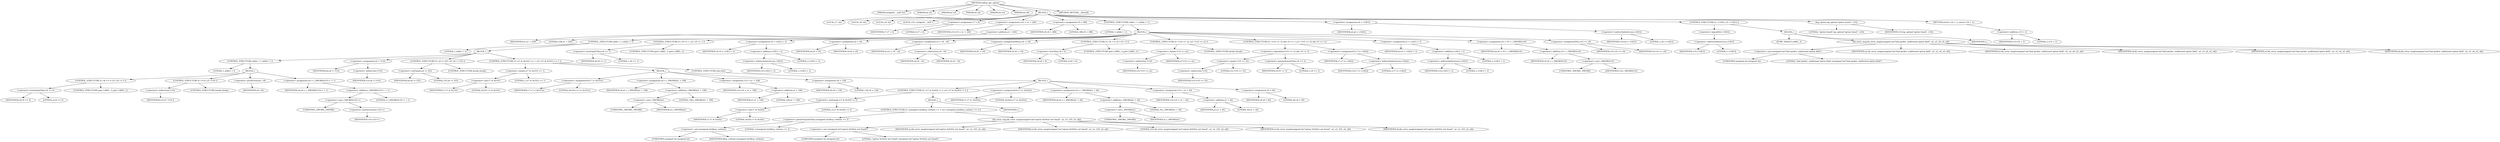 digraph udhcp_get_option {  
"1000105" [label = "(METHOD,udhcp_get_option)" ]
"1000106" [label = "(PARAM,unsigned __int8 *a1)" ]
"1000107" [label = "(PARAM,int a2)" ]
"1000108" [label = "(PARAM,int a3)" ]
"1000109" [label = "(PARAM,int a4)" ]
"1000110" [label = "(PARAM,int a5)" ]
"1000111" [label = "(PARAM,int a6)" ]
"1000112" [label = "(BLOCK,,)" ]
"1000113" [label = "(LOCAL,v7: int)" ]
"1000114" [label = "(LOCAL,v8: int)" ]
"1000115" [label = "(LOCAL,v9: int)" ]
"1000116" [label = "(LOCAL,v10: unsigned __int8 *)" ]
"1000117" [label = "(<operator>.assignment,v7 = 0)" ]
"1000118" [label = "(IDENTIFIER,v7,v7 = 0)" ]
"1000119" [label = "(LITERAL,0,v7 = 0)" ]
"1000120" [label = "(<operator>.assignment,v10 = a1 + 240)" ]
"1000121" [label = "(IDENTIFIER,v10,v10 = a1 + 240)" ]
"1000122" [label = "(<operator>.addition,a1 + 240)" ]
"1000123" [label = "(IDENTIFIER,a1,a1 + 240)" ]
"1000124" [label = "(LITERAL,240,a1 + 240)" ]
"1000125" [label = "(<operator>.assignment,v8 = 388)" ]
"1000126" [label = "(IDENTIFIER,v8,v8 = 388)" ]
"1000127" [label = "(LITERAL,388,v8 = 388)" ]
"1000128" [label = "(CONTROL_STRUCTURE,while ( 1 ),while ( 1 ))" ]
"1000129" [label = "(LITERAL,1,while ( 1 ))" ]
"1000130" [label = "(BLOCK,,)" ]
"1000131" [label = "(CONTROL_STRUCTURE,while ( 1 ),while ( 1 ))" ]
"1000132" [label = "(LITERAL,1,while ( 1 ))" ]
"1000133" [label = "(BLOCK,,)" ]
"1000134" [label = "(CONTROL_STRUCTURE,while ( 1 ),while ( 1 ))" ]
"1000135" [label = "(LITERAL,1,while ( 1 ))" ]
"1000136" [label = "(BLOCK,,)" ]
"1000137" [label = "(CONTROL_STRUCTURE,if ( v8 <= 0 ),if ( v8 <= 0 ))" ]
"1000138" [label = "(<operator>.lessEqualsThan,v8 <= 0)" ]
"1000139" [label = "(IDENTIFIER,v8,v8 <= 0)" ]
"1000140" [label = "(LITERAL,0,v8 <= 0)" ]
"1000141" [label = "(CONTROL_STRUCTURE,goto LABEL_3;,goto LABEL_3;)" ]
"1000142" [label = "(CONTROL_STRUCTURE,if ( *v10 ),if ( *v10 ))" ]
"1000143" [label = "(<operator>.indirection,*v10)" ]
"1000144" [label = "(IDENTIFIER,v10,if ( *v10 ))" ]
"1000145" [label = "(CONTROL_STRUCTURE,break;,break;)" ]
"1000146" [label = "(<operator>.preDecrement,--v8)" ]
"1000147" [label = "(IDENTIFIER,v8,--v8)" ]
"1000148" [label = "(<operator>.assignment,a4 = (_DWORD)v10++ + 1)" ]
"1000149" [label = "(IDENTIFIER,a4,a4 = (_DWORD)v10++ + 1)" ]
"1000150" [label = "(<operator>.addition,(_DWORD)v10++ + 1)" ]
"1000151" [label = "(<operator>.cast,(_DWORD)v10++)" ]
"1000152" [label = "(UNKNOWN,_DWORD,_DWORD)" ]
"1000153" [label = "(<operator>.postIncrement,v10++)" ]
"1000154" [label = "(IDENTIFIER,v10,v10++)" ]
"1000155" [label = "(LITERAL,1,(_DWORD)v10++ + 1)" ]
"1000156" [label = "(<operator>.assignment,a4 = *v10)" ]
"1000157" [label = "(IDENTIFIER,a4,a4 = *v10)" ]
"1000158" [label = "(<operator>.indirection,*v10)" ]
"1000159" [label = "(IDENTIFIER,v10,a4 = *v10)" ]
"1000160" [label = "(CONTROL_STRUCTURE,if ( a4 != 255 ),if ( a4 != 255 ))" ]
"1000161" [label = "(<operator>.notEquals,a4 != 255)" ]
"1000162" [label = "(IDENTIFIER,a4,a4 != 255)" ]
"1000163" [label = "(LITERAL,255,a4 != 255)" ]
"1000164" [label = "(CONTROL_STRUCTURE,break;,break;)" ]
"1000165" [label = "(CONTROL_STRUCTURE,if ( (v7 & 0x101) == 1 ),if ( (v7 & 0x101) == 1 ))" ]
"1000166" [label = "(<operator>.equals,(v7 & 0x101) == 1)" ]
"1000167" [label = "(<operator>.and,v7 & 0x101)" ]
"1000168" [label = "(IDENTIFIER,v7,v7 & 0x101)" ]
"1000169" [label = "(LITERAL,0x101,v7 & 0x101)" ]
"1000170" [label = "(LITERAL,1,(v7 & 0x101) == 1)" ]
"1000171" [label = "(BLOCK,,)" ]
"1000172" [label = "(<operators>.assignmentOr,v7 |= 0x101u)" ]
"1000173" [label = "(IDENTIFIER,v7,v7 |= 0x101u)" ]
"1000174" [label = "(LITERAL,0x101u,v7 |= 0x101u)" ]
"1000175" [label = "(<operator>.assignment,a4 = (_DWORD)a1 + 108)" ]
"1000176" [label = "(IDENTIFIER,a4,a4 = (_DWORD)a1 + 108)" ]
"1000177" [label = "(<operator>.addition,(_DWORD)a1 + 108)" ]
"1000178" [label = "(<operator>.cast,(_DWORD)a1)" ]
"1000179" [label = "(UNKNOWN,_DWORD,_DWORD)" ]
"1000180" [label = "(IDENTIFIER,a1,(_DWORD)a1)" ]
"1000181" [label = "(LITERAL,108,(_DWORD)a1 + 108)" ]
"1000182" [label = "(<operator>.assignment,v10 = a1 + 108)" ]
"1000183" [label = "(IDENTIFIER,v10,v10 = a1 + 108)" ]
"1000184" [label = "(<operator>.addition,a1 + 108)" ]
"1000185" [label = "(IDENTIFIER,a1,a1 + 108)" ]
"1000186" [label = "(LITERAL,108,a1 + 108)" ]
"1000187" [label = "(<operator>.assignment,v8 = 128)" ]
"1000188" [label = "(IDENTIFIER,v8,v8 = 128)" ]
"1000189" [label = "(LITERAL,128,v8 = 128)" ]
"1000190" [label = "(CONTROL_STRUCTURE,else,else)" ]
"1000191" [label = "(BLOCK,,)" ]
"1000192" [label = "(CONTROL_STRUCTURE,if ( (v7 & 0x202) != 2 ),if ( (v7 & 0x202) != 2 ))" ]
"1000193" [label = "(<operator>.notEquals,(v7 & 0x202) != 2)" ]
"1000194" [label = "(<operator>.and,v7 & 0x202)" ]
"1000195" [label = "(IDENTIFIER,v7,v7 & 0x202)" ]
"1000196" [label = "(LITERAL,0x202,v7 & 0x202)" ]
"1000197" [label = "(LITERAL,2,(v7 & 0x202) != 2)" ]
"1000198" [label = "(BLOCK,,)" ]
"1000199" [label = "(CONTROL_STRUCTURE,if ( (unsigned int)dhcp_verbose >= 3 ),if ( (unsigned int)dhcp_verbose >= 3 ))" ]
"1000200" [label = "(<operator>.greaterEqualsThan,(unsigned int)dhcp_verbose >= 3)" ]
"1000201" [label = "(<operator>.cast,(unsigned int)dhcp_verbose)" ]
"1000202" [label = "(UNKNOWN,unsigned int,unsigned int)" ]
"1000203" [label = "(IDENTIFIER,dhcp_verbose,(unsigned int)dhcp_verbose)" ]
"1000204" [label = "(LITERAL,3,(unsigned int)dhcp_verbose >= 3)" ]
"1000205" [label = "(bb_error_msg,bb_error_msg((unsigned int)\"option 0x%02x not found\", a2, a3, 255, a5, a6))" ]
"1000206" [label = "(<operator>.cast,(unsigned int)\"option 0x%02x not found\")" ]
"1000207" [label = "(UNKNOWN,unsigned int,unsigned int)" ]
"1000208" [label = "(LITERAL,\"option 0x%02x not found\",(unsigned int)\"option 0x%02x not found\")" ]
"1000209" [label = "(IDENTIFIER,a2,bb_error_msg((unsigned int)\"option 0x%02x not found\", a2, a3, 255, a5, a6))" ]
"1000210" [label = "(IDENTIFIER,a3,bb_error_msg((unsigned int)\"option 0x%02x not found\", a2, a3, 255, a5, a6))" ]
"1000211" [label = "(LITERAL,255,bb_error_msg((unsigned int)\"option 0x%02x not found\", a2, a3, 255, a5, a6))" ]
"1000212" [label = "(IDENTIFIER,a5,bb_error_msg((unsigned int)\"option 0x%02x not found\", a2, a3, 255, a5, a6))" ]
"1000213" [label = "(IDENTIFIER,a6,bb_error_msg((unsigned int)\"option 0x%02x not found\", a2, a3, 255, a5, a6))" ]
"1000214" [label = "(IDENTIFIER,L,)" ]
"1000215" [label = "(<operators>.assignmentOr,v7 |= 0x202u)" ]
"1000216" [label = "(IDENTIFIER,v7,v7 |= 0x202u)" ]
"1000217" [label = "(LITERAL,0x202u,v7 |= 0x202u)" ]
"1000218" [label = "(<operator>.assignment,a4 = (_DWORD)a1 + 44)" ]
"1000219" [label = "(IDENTIFIER,a4,a4 = (_DWORD)a1 + 44)" ]
"1000220" [label = "(<operator>.addition,(_DWORD)a1 + 44)" ]
"1000221" [label = "(<operator>.cast,(_DWORD)a1)" ]
"1000222" [label = "(UNKNOWN,_DWORD,_DWORD)" ]
"1000223" [label = "(IDENTIFIER,a1,(_DWORD)a1)" ]
"1000224" [label = "(LITERAL,44,(_DWORD)a1 + 44)" ]
"1000225" [label = "(<operator>.assignment,v10 = a1 + 44)" ]
"1000226" [label = "(IDENTIFIER,v10,v10 = a1 + 44)" ]
"1000227" [label = "(<operator>.addition,a1 + 44)" ]
"1000228" [label = "(IDENTIFIER,a1,a1 + 44)" ]
"1000229" [label = "(LITERAL,44,a1 + 44)" ]
"1000230" [label = "(<operator>.assignment,v8 = 64)" ]
"1000231" [label = "(IDENTIFIER,v8,v8 = 64)" ]
"1000232" [label = "(LITERAL,64,v8 = 64)" ]
"1000233" [label = "(CONTROL_STRUCTURE,if ( v8 <= 1 ),if ( v8 <= 1 ))" ]
"1000234" [label = "(<operator>.lessEqualsThan,v8 <= 1)" ]
"1000235" [label = "(IDENTIFIER,v8,v8 <= 1)" ]
"1000236" [label = "(LITERAL,1,v8 <= 1)" ]
"1000237" [label = "(CONTROL_STRUCTURE,goto LABEL_3;,goto LABEL_3;)" ]
"1000238" [label = "(<operator>.assignment,v9 = v10[1] + 2)" ]
"1000239" [label = "(IDENTIFIER,v9,v9 = v10[1] + 2)" ]
"1000240" [label = "(<operator>.addition,v10[1] + 2)" ]
"1000241" [label = "(<operator>.indirectIndexAccess,v10[1])" ]
"1000242" [label = "(IDENTIFIER,v10,v10[1] + 2)" ]
"1000243" [label = "(LITERAL,1,v10[1] + 2)" ]
"1000244" [label = "(LITERAL,2,v10[1] + 2)" ]
"1000245" [label = "(<operator>.assignment,a4 = v9)" ]
"1000246" [label = "(IDENTIFIER,a4,a4 = v9)" ]
"1000247" [label = "(IDENTIFIER,v9,a4 = v9)" ]
"1000248" [label = "(<operator>.assignment,a3 = v8 - v9)" ]
"1000249" [label = "(IDENTIFIER,a3,a3 = v8 - v9)" ]
"1000250" [label = "(<operator>.subtraction,v8 - v9)" ]
"1000251" [label = "(IDENTIFIER,v8,v8 - v9)" ]
"1000252" [label = "(IDENTIFIER,v9,v8 - v9)" ]
"1000253" [label = "(<operator>.assignmentMinus,v8 -= v9)" ]
"1000254" [label = "(IDENTIFIER,v8,v8 -= v9)" ]
"1000255" [label = "(IDENTIFIER,v9,v8 -= v9)" ]
"1000256" [label = "(CONTROL_STRUCTURE,if ( v8 < 0 ),if ( v8 < 0 ))" ]
"1000257" [label = "(<operator>.lessThan,v8 < 0)" ]
"1000258" [label = "(IDENTIFIER,v8,v8 < 0)" ]
"1000259" [label = "(LITERAL,0,v8 < 0)" ]
"1000260" [label = "(CONTROL_STRUCTURE,goto LABEL_3;,goto LABEL_3;)" ]
"1000261" [label = "(CONTROL_STRUCTURE,if ( *v10 == a2 ),if ( *v10 == a2 ))" ]
"1000262" [label = "(<operator>.equals,*v10 == a2)" ]
"1000263" [label = "(<operator>.indirection,*v10)" ]
"1000264" [label = "(IDENTIFIER,v10,*v10 == a2)" ]
"1000265" [label = "(IDENTIFIER,a2,*v10 == a2)" ]
"1000266" [label = "(CONTROL_STRUCTURE,break;,break;)" ]
"1000267" [label = "(CONTROL_STRUCTURE,if ( *v10 == 52 && v9 >= 3 ),if ( *v10 == 52 && v9 >= 3 ))" ]
"1000268" [label = "(<operator>.logicalAnd,*v10 == 52 && v9 >= 3)" ]
"1000269" [label = "(<operator>.equals,*v10 == 52)" ]
"1000270" [label = "(<operator>.indirection,*v10)" ]
"1000271" [label = "(IDENTIFIER,v10,*v10 == 52)" ]
"1000272" [label = "(LITERAL,52,*v10 == 52)" ]
"1000273" [label = "(<operator>.greaterEqualsThan,v9 >= 3)" ]
"1000274" [label = "(IDENTIFIER,v9,v9 >= 3)" ]
"1000275" [label = "(LITERAL,3,v9 >= 3)" ]
"1000276" [label = "(<operators>.assignmentOr,v7 |= v10[2])" ]
"1000277" [label = "(IDENTIFIER,v7,v7 |= v10[2])" ]
"1000278" [label = "(<operator>.indirectIndexAccess,v10[2])" ]
"1000279" [label = "(IDENTIFIER,v10,v7 |= v10[2])" ]
"1000280" [label = "(LITERAL,2,v7 |= v10[2])" ]
"1000281" [label = "(<operator>.assignment,a3 = v10[1] + 2)" ]
"1000282" [label = "(IDENTIFIER,a3,a3 = v10[1] + 2)" ]
"1000283" [label = "(<operator>.addition,v10[1] + 2)" ]
"1000284" [label = "(<operator>.indirectIndexAccess,v10[1])" ]
"1000285" [label = "(IDENTIFIER,v10,v10[1] + 2)" ]
"1000286" [label = "(LITERAL,1,v10[1] + 2)" ]
"1000287" [label = "(LITERAL,2,v10[1] + 2)" ]
"1000288" [label = "(<operator>.assignment,a4 = v9 + (_DWORD)v10)" ]
"1000289" [label = "(IDENTIFIER,a4,a4 = v9 + (_DWORD)v10)" ]
"1000290" [label = "(<operator>.addition,v9 + (_DWORD)v10)" ]
"1000291" [label = "(IDENTIFIER,v9,v9 + (_DWORD)v10)" ]
"1000292" [label = "(<operator>.cast,(_DWORD)v10)" ]
"1000293" [label = "(UNKNOWN,_DWORD,_DWORD)" ]
"1000294" [label = "(IDENTIFIER,v10,(_DWORD)v10)" ]
"1000295" [label = "(<operator>.assignmentPlus,v10 += v9)" ]
"1000296" [label = "(IDENTIFIER,v10,v10 += v9)" ]
"1000297" [label = "(IDENTIFIER,v9,v10 += v9)" ]
"1000298" [label = "(<operator>.assignment,a4 = v10[1])" ]
"1000299" [label = "(IDENTIFIER,a4,a4 = v10[1])" ]
"1000300" [label = "(<operator>.indirectIndexAccess,v10[1])" ]
"1000301" [label = "(IDENTIFIER,v10,a4 = v10[1])" ]
"1000302" [label = "(LITERAL,1,a4 = v10[1])" ]
"1000303" [label = "(CONTROL_STRUCTURE,if ( !v10[1] ),if ( !v10[1] ))" ]
"1000304" [label = "(<operator>.logicalNot,!v10[1])" ]
"1000305" [label = "(<operator>.indirectIndexAccess,v10[1])" ]
"1000306" [label = "(IDENTIFIER,v10,!v10[1])" ]
"1000307" [label = "(LITERAL,1,!v10[1])" ]
"1000308" [label = "(BLOCK,,)" ]
"1000309" [label = "(JUMP_TARGET,LABEL_3)" ]
"1000310" [label = "(bb_error_msg,bb_error_msg((unsigned int)\"bad packet, malformed option field\", a2, a3, a4, a5, a6))" ]
"1000311" [label = "(<operator>.cast,(unsigned int)\"bad packet, malformed option field\")" ]
"1000312" [label = "(UNKNOWN,unsigned int,unsigned int)" ]
"1000313" [label = "(LITERAL,\"bad packet, malformed option field\",(unsigned int)\"bad packet, malformed option field\")" ]
"1000314" [label = "(IDENTIFIER,a2,bb_error_msg((unsigned int)\"bad packet, malformed option field\", a2, a3, a4, a5, a6))" ]
"1000315" [label = "(IDENTIFIER,a3,bb_error_msg((unsigned int)\"bad packet, malformed option field\", a2, a3, a4, a5, a6))" ]
"1000316" [label = "(IDENTIFIER,a4,bb_error_msg((unsigned int)\"bad packet, malformed option field\", a2, a3, a4, a5, a6))" ]
"1000317" [label = "(IDENTIFIER,a5,bb_error_msg((unsigned int)\"bad packet, malformed option field\", a2, a3, a4, a5, a6))" ]
"1000318" [label = "(IDENTIFIER,a6,bb_error_msg((unsigned int)\"bad packet, malformed option field\", a2, a3, a4, a5, a6))" ]
"1000319" [label = "(IDENTIFIER,L,)" ]
"1000320" [label = "(log_option,log_option(\"option found\", v10))" ]
"1000321" [label = "(LITERAL,\"option found\",log_option(\"option found\", v10))" ]
"1000322" [label = "(IDENTIFIER,v10,log_option(\"option found\", v10))" ]
"1000323" [label = "(RETURN,return v10 + 2;,return v10 + 2;)" ]
"1000324" [label = "(<operator>.addition,v10 + 2)" ]
"1000325" [label = "(IDENTIFIER,v10,v10 + 2)" ]
"1000326" [label = "(LITERAL,2,v10 + 2)" ]
"1000327" [label = "(METHOD_RETURN,__fastcall)" ]
  "1000105" -> "1000106" 
  "1000105" -> "1000107" 
  "1000105" -> "1000108" 
  "1000105" -> "1000109" 
  "1000105" -> "1000110" 
  "1000105" -> "1000111" 
  "1000105" -> "1000112" 
  "1000105" -> "1000327" 
  "1000112" -> "1000113" 
  "1000112" -> "1000114" 
  "1000112" -> "1000115" 
  "1000112" -> "1000116" 
  "1000112" -> "1000117" 
  "1000112" -> "1000120" 
  "1000112" -> "1000125" 
  "1000112" -> "1000128" 
  "1000112" -> "1000298" 
  "1000112" -> "1000303" 
  "1000112" -> "1000320" 
  "1000112" -> "1000323" 
  "1000117" -> "1000118" 
  "1000117" -> "1000119" 
  "1000120" -> "1000121" 
  "1000120" -> "1000122" 
  "1000122" -> "1000123" 
  "1000122" -> "1000124" 
  "1000125" -> "1000126" 
  "1000125" -> "1000127" 
  "1000128" -> "1000129" 
  "1000128" -> "1000130" 
  "1000130" -> "1000131" 
  "1000130" -> "1000233" 
  "1000130" -> "1000238" 
  "1000130" -> "1000245" 
  "1000130" -> "1000248" 
  "1000130" -> "1000253" 
  "1000130" -> "1000256" 
  "1000130" -> "1000261" 
  "1000130" -> "1000267" 
  "1000130" -> "1000281" 
  "1000130" -> "1000288" 
  "1000130" -> "1000295" 
  "1000131" -> "1000132" 
  "1000131" -> "1000133" 
  "1000133" -> "1000134" 
  "1000133" -> "1000156" 
  "1000133" -> "1000160" 
  "1000133" -> "1000165" 
  "1000134" -> "1000135" 
  "1000134" -> "1000136" 
  "1000136" -> "1000137" 
  "1000136" -> "1000142" 
  "1000136" -> "1000146" 
  "1000136" -> "1000148" 
  "1000137" -> "1000138" 
  "1000137" -> "1000141" 
  "1000138" -> "1000139" 
  "1000138" -> "1000140" 
  "1000142" -> "1000143" 
  "1000142" -> "1000145" 
  "1000143" -> "1000144" 
  "1000146" -> "1000147" 
  "1000148" -> "1000149" 
  "1000148" -> "1000150" 
  "1000150" -> "1000151" 
  "1000150" -> "1000155" 
  "1000151" -> "1000152" 
  "1000151" -> "1000153" 
  "1000153" -> "1000154" 
  "1000156" -> "1000157" 
  "1000156" -> "1000158" 
  "1000158" -> "1000159" 
  "1000160" -> "1000161" 
  "1000160" -> "1000164" 
  "1000161" -> "1000162" 
  "1000161" -> "1000163" 
  "1000165" -> "1000166" 
  "1000165" -> "1000171" 
  "1000165" -> "1000190" 
  "1000166" -> "1000167" 
  "1000166" -> "1000170" 
  "1000167" -> "1000168" 
  "1000167" -> "1000169" 
  "1000171" -> "1000172" 
  "1000171" -> "1000175" 
  "1000171" -> "1000182" 
  "1000171" -> "1000187" 
  "1000172" -> "1000173" 
  "1000172" -> "1000174" 
  "1000175" -> "1000176" 
  "1000175" -> "1000177" 
  "1000177" -> "1000178" 
  "1000177" -> "1000181" 
  "1000178" -> "1000179" 
  "1000178" -> "1000180" 
  "1000182" -> "1000183" 
  "1000182" -> "1000184" 
  "1000184" -> "1000185" 
  "1000184" -> "1000186" 
  "1000187" -> "1000188" 
  "1000187" -> "1000189" 
  "1000190" -> "1000191" 
  "1000191" -> "1000192" 
  "1000191" -> "1000215" 
  "1000191" -> "1000218" 
  "1000191" -> "1000225" 
  "1000191" -> "1000230" 
  "1000192" -> "1000193" 
  "1000192" -> "1000198" 
  "1000193" -> "1000194" 
  "1000193" -> "1000197" 
  "1000194" -> "1000195" 
  "1000194" -> "1000196" 
  "1000198" -> "1000199" 
  "1000198" -> "1000214" 
  "1000199" -> "1000200" 
  "1000199" -> "1000205" 
  "1000200" -> "1000201" 
  "1000200" -> "1000204" 
  "1000201" -> "1000202" 
  "1000201" -> "1000203" 
  "1000205" -> "1000206" 
  "1000205" -> "1000209" 
  "1000205" -> "1000210" 
  "1000205" -> "1000211" 
  "1000205" -> "1000212" 
  "1000205" -> "1000213" 
  "1000206" -> "1000207" 
  "1000206" -> "1000208" 
  "1000215" -> "1000216" 
  "1000215" -> "1000217" 
  "1000218" -> "1000219" 
  "1000218" -> "1000220" 
  "1000220" -> "1000221" 
  "1000220" -> "1000224" 
  "1000221" -> "1000222" 
  "1000221" -> "1000223" 
  "1000225" -> "1000226" 
  "1000225" -> "1000227" 
  "1000227" -> "1000228" 
  "1000227" -> "1000229" 
  "1000230" -> "1000231" 
  "1000230" -> "1000232" 
  "1000233" -> "1000234" 
  "1000233" -> "1000237" 
  "1000234" -> "1000235" 
  "1000234" -> "1000236" 
  "1000238" -> "1000239" 
  "1000238" -> "1000240" 
  "1000240" -> "1000241" 
  "1000240" -> "1000244" 
  "1000241" -> "1000242" 
  "1000241" -> "1000243" 
  "1000245" -> "1000246" 
  "1000245" -> "1000247" 
  "1000248" -> "1000249" 
  "1000248" -> "1000250" 
  "1000250" -> "1000251" 
  "1000250" -> "1000252" 
  "1000253" -> "1000254" 
  "1000253" -> "1000255" 
  "1000256" -> "1000257" 
  "1000256" -> "1000260" 
  "1000257" -> "1000258" 
  "1000257" -> "1000259" 
  "1000261" -> "1000262" 
  "1000261" -> "1000266" 
  "1000262" -> "1000263" 
  "1000262" -> "1000265" 
  "1000263" -> "1000264" 
  "1000267" -> "1000268" 
  "1000267" -> "1000276" 
  "1000268" -> "1000269" 
  "1000268" -> "1000273" 
  "1000269" -> "1000270" 
  "1000269" -> "1000272" 
  "1000270" -> "1000271" 
  "1000273" -> "1000274" 
  "1000273" -> "1000275" 
  "1000276" -> "1000277" 
  "1000276" -> "1000278" 
  "1000278" -> "1000279" 
  "1000278" -> "1000280" 
  "1000281" -> "1000282" 
  "1000281" -> "1000283" 
  "1000283" -> "1000284" 
  "1000283" -> "1000287" 
  "1000284" -> "1000285" 
  "1000284" -> "1000286" 
  "1000288" -> "1000289" 
  "1000288" -> "1000290" 
  "1000290" -> "1000291" 
  "1000290" -> "1000292" 
  "1000292" -> "1000293" 
  "1000292" -> "1000294" 
  "1000295" -> "1000296" 
  "1000295" -> "1000297" 
  "1000298" -> "1000299" 
  "1000298" -> "1000300" 
  "1000300" -> "1000301" 
  "1000300" -> "1000302" 
  "1000303" -> "1000304" 
  "1000303" -> "1000308" 
  "1000304" -> "1000305" 
  "1000305" -> "1000306" 
  "1000305" -> "1000307" 
  "1000308" -> "1000309" 
  "1000308" -> "1000310" 
  "1000308" -> "1000319" 
  "1000310" -> "1000311" 
  "1000310" -> "1000314" 
  "1000310" -> "1000315" 
  "1000310" -> "1000316" 
  "1000310" -> "1000317" 
  "1000310" -> "1000318" 
  "1000311" -> "1000312" 
  "1000311" -> "1000313" 
  "1000320" -> "1000321" 
  "1000320" -> "1000322" 
  "1000323" -> "1000324" 
  "1000324" -> "1000325" 
  "1000324" -> "1000326" 
}
